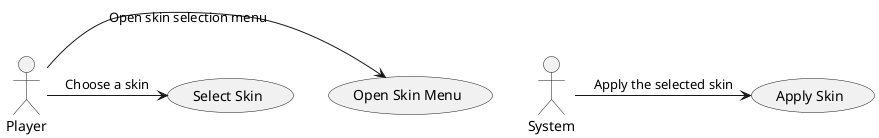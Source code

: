 @startuml
actor Player
actor System

Player -> (Open Skin Menu) : Open skin selection menu
Player -> (Select Skin) : Choose a skin
System -> (Apply Skin) : Apply the selected skin

@enduml
